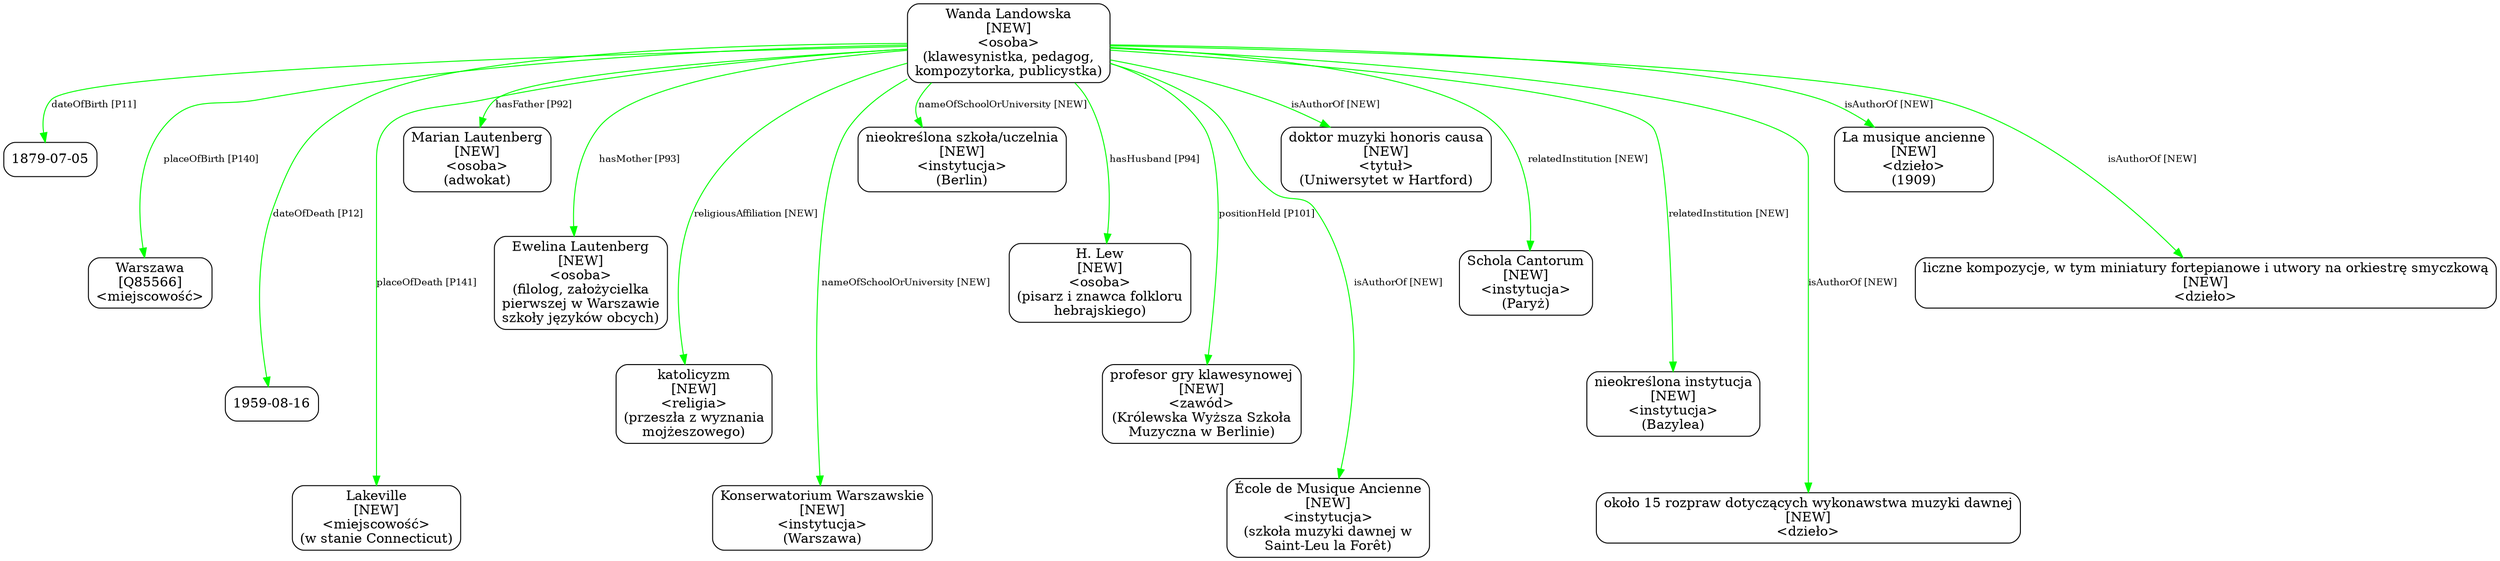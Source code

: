 digraph {
	node [shape=box,
		style=rounded
	];
	edge [fontsize=10];
	"Wanda Landowska
[NEW]
<osoba>
(klawesynistka, pedagog,
kompozytorka, publicystka)"	[color=black,
		label="Wanda Landowska
[NEW]
<osoba>
(klawesynistka, pedagog,
kompozytorka, publicystka)"];
	"Wanda Landowska
[NEW]
<osoba>
(klawesynistka, pedagog,
kompozytorka, publicystka)" -> "1879-07-05"	[color=green,
		label="dateOfBirth [P11]",
		minlen=1];
	"Wanda Landowska
[NEW]
<osoba>
(klawesynistka, pedagog,
kompozytorka, publicystka)" -> "Warszawa
[Q85566]
<miejscowość>"	[color=green,
		label="placeOfBirth [P140]",
		minlen=2];
	"Wanda Landowska
[NEW]
<osoba>
(klawesynistka, pedagog,
kompozytorka, publicystka)" -> "1959-08-16"	[color=green,
		label="dateOfDeath [P12]",
		minlen=3];
	"Wanda Landowska
[NEW]
<osoba>
(klawesynistka, pedagog,
kompozytorka, publicystka)" -> "Lakeville
[NEW]
<miejscowość>
(w stanie Connecticut)"	[color=green,
		label="placeOfDeath [P141]",
		minlen=4];
	"Wanda Landowska
[NEW]
<osoba>
(klawesynistka, pedagog,
kompozytorka, publicystka)" -> "Marian Lautenberg
[NEW]
<osoba>
(adwokat)"	[color=green,
		label="hasFather [P92]",
		minlen=1];
	"Wanda Landowska
[NEW]
<osoba>
(klawesynistka, pedagog,
kompozytorka, publicystka)" -> "Ewelina Lautenberg
[NEW]
<osoba>
(filolog, założycielka
pierwszej w Warszawie
szkoły języków obcych)"	[color=green,
		label="hasMother [P93]",
		minlen=2];
	"Wanda Landowska
[NEW]
<osoba>
(klawesynistka, pedagog,
kompozytorka, publicystka)" -> "katolicyzm
[NEW]
<religia>
(przeszła z wyznania
mojżeszowego)"	[color=green,
		label="religiousAffiliation [NEW]",
		minlen=3];
	"Wanda Landowska
[NEW]
<osoba>
(klawesynistka, pedagog,
kompozytorka, publicystka)" -> "Konserwatorium Warszawskie
[NEW]
<instytucja>
(Warszawa)"	[color=green,
		label="nameOfSchoolOrUniversity [NEW]",
		minlen=4];
	"Wanda Landowska
[NEW]
<osoba>
(klawesynistka, pedagog,
kompozytorka, publicystka)" -> "nieokreślona szkoła/uczelnia
[NEW]
<instytucja>
(Berlin)"	[color=green,
		label="nameOfSchoolOrUniversity [NEW]",
		minlen=1];
	"Wanda Landowska
[NEW]
<osoba>
(klawesynistka, pedagog,
kompozytorka, publicystka)" -> "H. Lew
[NEW]
<osoba>
(pisarz i znawca folkloru
hebrajskiego)"	[color=green,
		label="hasHusband [P94]",
		minlen=2];
	"Wanda Landowska
[NEW]
<osoba>
(klawesynistka, pedagog,
kompozytorka, publicystka)" -> "profesor gry klawesynowej
[NEW]
<zawód>
(Królewska Wyższa Szkoła
Muzyczna w Berlinie)"	[color=green,
		label="positionHeld [P101]",
		minlen=3];
	"Wanda Landowska
[NEW]
<osoba>
(klawesynistka, pedagog,
kompozytorka, publicystka)" -> "École de Musique Ancienne
[NEW]
<instytucja>
(szkoła muzyki dawnej w
Saint-Leu la Forêt)"	[color=green,
		label="isAuthorOf [NEW]",
		minlen=4];
	"Wanda Landowska
[NEW]
<osoba>
(klawesynistka, pedagog,
kompozytorka, publicystka)" -> "doktor muzyki honoris causa
[NEW]
<tytuł>
(Uniwersytet w Hartford)"	[color=green,
		label="isAuthorOf [NEW]",
		minlen=1];
	"Wanda Landowska
[NEW]
<osoba>
(klawesynistka, pedagog,
kompozytorka, publicystka)" -> "Schola Cantorum
[NEW]
<instytucja>
(Paryż)"	[color=green,
		label="relatedInstitution [NEW]",
		minlen=2];
	"Wanda Landowska
[NEW]
<osoba>
(klawesynistka, pedagog,
kompozytorka, publicystka)" -> "nieokreślona instytucja
[NEW]
<instytucja>
(Bazylea)"	[color=green,
		label="relatedInstitution [NEW]",
		minlen=3];
	"Wanda Landowska
[NEW]
<osoba>
(klawesynistka, pedagog,
kompozytorka, publicystka)" -> "około 15 rozpraw dotyczących wykonawstwa muzyki dawnej
[NEW]
<dzieło>"	[color=green,
		label="isAuthorOf [NEW]",
		minlen=4];
	"Wanda Landowska
[NEW]
<osoba>
(klawesynistka, pedagog,
kompozytorka, publicystka)" -> "La musique ancienne
[NEW]
<dzieło>
(1909)"	[color=green,
		label="isAuthorOf [NEW]",
		minlen=1];
	"Wanda Landowska
[NEW]
<osoba>
(klawesynistka, pedagog,
kompozytorka, publicystka)" -> "liczne kompozycje, w tym miniatury fortepianowe i utwory na orkiestrę smyczkową
[NEW]
<dzieło>"	[color=green,
		label="isAuthorOf [NEW]",
		minlen=2];
}

